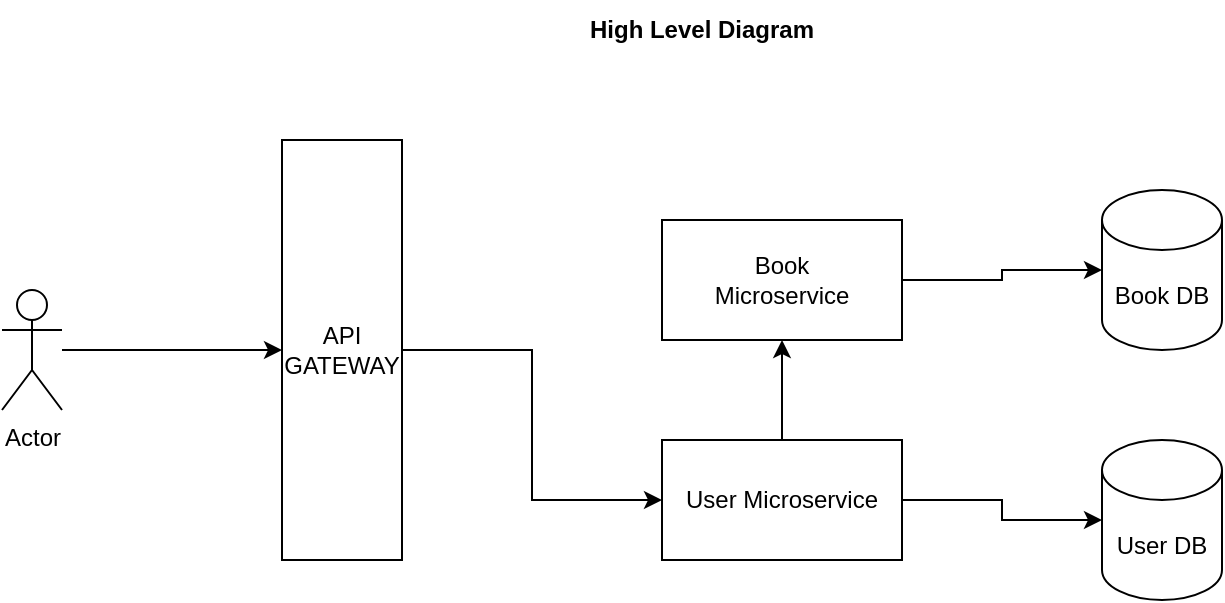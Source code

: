 <mxfile version="18.0.5" type="github">
  <diagram id="C5zasnME51S-IDCfTByM" name="Page-1">
    <mxGraphModel dx="868" dy="440" grid="1" gridSize="10" guides="1" tooltips="1" connect="1" arrows="1" fold="1" page="1" pageScale="1" pageWidth="850" pageHeight="1100" math="0" shadow="0">
      <root>
        <mxCell id="0" />
        <mxCell id="1" parent="0" />
        <mxCell id="L-vNtE5xYx921B3aTLXP-1" value="&lt;b&gt;High Level Diagram&lt;/b&gt;" style="text;html=1;strokeColor=none;fillColor=none;align=center;verticalAlign=middle;whiteSpace=wrap;rounded=0;" vertex="1" parent="1">
          <mxGeometry x="150" y="10" width="440" height="30" as="geometry" />
        </mxCell>
        <mxCell id="L-vNtE5xYx921B3aTLXP-6" value="" style="edgeStyle=orthogonalEdgeStyle;rounded=0;orthogonalLoop=1;jettySize=auto;html=1;" edge="1" parent="1" source="L-vNtE5xYx921B3aTLXP-2" target="L-vNtE5xYx921B3aTLXP-4">
          <mxGeometry relative="1" as="geometry" />
        </mxCell>
        <mxCell id="L-vNtE5xYx921B3aTLXP-2" value="Actor" style="shape=umlActor;verticalLabelPosition=bottom;verticalAlign=top;html=1;outlineConnect=0;" vertex="1" parent="1">
          <mxGeometry x="20" y="155" width="30" height="60" as="geometry" />
        </mxCell>
        <mxCell id="L-vNtE5xYx921B3aTLXP-3" value="" style="rounded=0;whiteSpace=wrap;html=1;" vertex="1" parent="1">
          <mxGeometry x="160" y="80" width="60" height="210" as="geometry" />
        </mxCell>
        <mxCell id="L-vNtE5xYx921B3aTLXP-14" style="edgeStyle=orthogonalEdgeStyle;rounded=0;orthogonalLoop=1;jettySize=auto;html=1;entryX=0;entryY=0.5;entryDx=0;entryDy=0;" edge="1" parent="1" source="L-vNtE5xYx921B3aTLXP-4" target="L-vNtE5xYx921B3aTLXP-21">
          <mxGeometry relative="1" as="geometry">
            <mxPoint x="380" y="140" as="targetPoint" />
          </mxGeometry>
        </mxCell>
        <mxCell id="L-vNtE5xYx921B3aTLXP-4" value="API GATEWAY" style="text;html=1;strokeColor=none;fillColor=none;align=center;verticalAlign=middle;whiteSpace=wrap;rounded=0;" vertex="1" parent="1">
          <mxGeometry x="160" y="105" width="60" height="160" as="geometry" />
        </mxCell>
        <mxCell id="L-vNtE5xYx921B3aTLXP-9" value="&lt;div&gt;Book Microservice&lt;/div&gt;" style="text;html=1;strokeColor=none;fillColor=none;align=center;verticalAlign=middle;whiteSpace=wrap;rounded=0;" vertex="1" parent="1">
          <mxGeometry x="380" y="135" width="60" height="30" as="geometry" />
        </mxCell>
        <mxCell id="L-vNtE5xYx921B3aTLXP-15" value="Book DB" style="shape=cylinder3;whiteSpace=wrap;html=1;boundedLbl=1;backgroundOutline=1;size=15;" vertex="1" parent="1">
          <mxGeometry x="570" y="105" width="60" height="80" as="geometry" />
        </mxCell>
        <mxCell id="L-vNtE5xYx921B3aTLXP-20" value="" style="edgeStyle=orthogonalEdgeStyle;rounded=0;orthogonalLoop=1;jettySize=auto;html=1;" edge="1" parent="1" source="L-vNtE5xYx921B3aTLXP-17" target="L-vNtE5xYx921B3aTLXP-15">
          <mxGeometry relative="1" as="geometry" />
        </mxCell>
        <mxCell id="L-vNtE5xYx921B3aTLXP-17" value="" style="rounded=0;whiteSpace=wrap;html=1;" vertex="1" parent="1">
          <mxGeometry x="350" y="120" width="120" height="60" as="geometry" />
        </mxCell>
        <mxCell id="L-vNtE5xYx921B3aTLXP-18" value="Book Microservice" style="text;html=1;strokeColor=none;fillColor=none;align=center;verticalAlign=middle;whiteSpace=wrap;rounded=0;" vertex="1" parent="1">
          <mxGeometry x="380" y="135" width="60" height="30" as="geometry" />
        </mxCell>
        <mxCell id="L-vNtE5xYx921B3aTLXP-24" value="" style="edgeStyle=orthogonalEdgeStyle;rounded=0;orthogonalLoop=1;jettySize=auto;html=1;" edge="1" parent="1" source="L-vNtE5xYx921B3aTLXP-21">
          <mxGeometry relative="1" as="geometry">
            <mxPoint x="410" y="180" as="targetPoint" />
          </mxGeometry>
        </mxCell>
        <mxCell id="L-vNtE5xYx921B3aTLXP-25" value="" style="edgeStyle=orthogonalEdgeStyle;rounded=0;orthogonalLoop=1;jettySize=auto;html=1;" edge="1" parent="1" source="L-vNtE5xYx921B3aTLXP-21" target="L-vNtE5xYx921B3aTLXP-23">
          <mxGeometry relative="1" as="geometry" />
        </mxCell>
        <mxCell id="L-vNtE5xYx921B3aTLXP-21" value="User Microservice" style="whiteSpace=wrap;html=1;" vertex="1" parent="1">
          <mxGeometry x="350" y="230" width="120" height="60" as="geometry" />
        </mxCell>
        <mxCell id="L-vNtE5xYx921B3aTLXP-23" value="User DB" style="shape=cylinder3;whiteSpace=wrap;html=1;boundedLbl=1;backgroundOutline=1;size=15;" vertex="1" parent="1">
          <mxGeometry x="570" y="230" width="60" height="80" as="geometry" />
        </mxCell>
      </root>
    </mxGraphModel>
  </diagram>
</mxfile>
